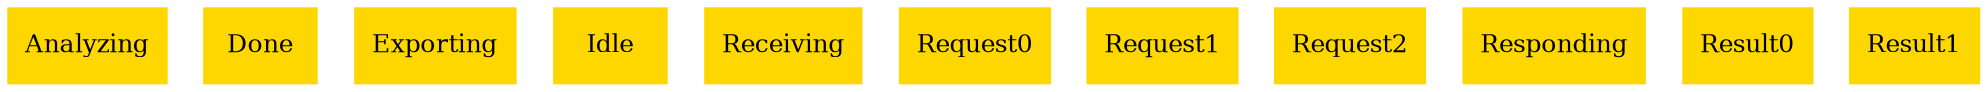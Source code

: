 digraph "graph" {
graph [fontsize=12]
node [fontsize=12]
edge [fontsize=12]
rankdir=TB;
"N0" [uuid="Analyzing", label="Analyzing", color="#ffd700", fontcolor = "#000000", shape = "box", style = "filled, solid"]
"N1" [uuid="Done", label="Done", color="#ffd700", fontcolor = "#000000", shape = "box", style = "filled, solid"]
"N2" [uuid="Exporting", label="Exporting", color="#ffd700", fontcolor = "#000000", shape = "box", style = "filled, solid"]
"N3" [uuid="Idle", label="Idle", color="#ffd700", fontcolor = "#000000", shape = "box", style = "filled, solid"]
"N4" [uuid="Receiving", label="Receiving", color="#ffd700", fontcolor = "#000000", shape = "box", style = "filled, solid"]
"N5" [uuid="Request0", label="Request0", color="#ffd700", fontcolor = "#000000", shape = "box", style = "filled, solid"]
"N6" [uuid="Request1", label="Request1", color="#ffd700", fontcolor = "#000000", shape = "box", style = "filled, solid"]
"N7" [uuid="Request2", label="Request2", color="#ffd700", fontcolor = "#000000", shape = "box", style = "filled, solid"]
"N8" [uuid="Responding", label="Responding", color="#ffd700", fontcolor = "#000000", shape = "box", style = "filled, solid"]
"N9" [uuid="Result0", label="Result0", color="#ffd700", fontcolor = "#000000", shape = "box", style = "filled, solid"]
"N10" [uuid="Result1", label="Result1", color="#ffd700", fontcolor = "#000000", shape = "box", style = "filled, solid"]
}
